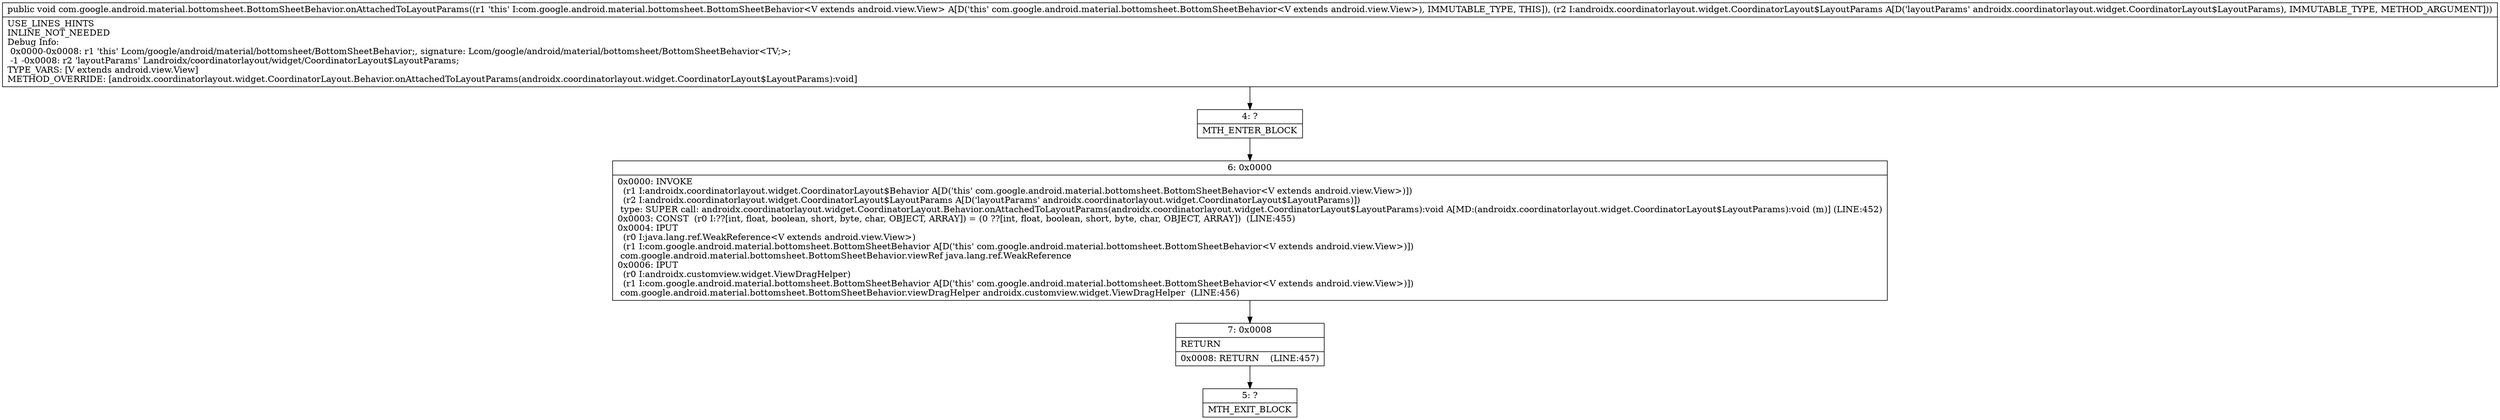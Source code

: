 digraph "CFG forcom.google.android.material.bottomsheet.BottomSheetBehavior.onAttachedToLayoutParams(Landroidx\/coordinatorlayout\/widget\/CoordinatorLayout$LayoutParams;)V" {
Node_4 [shape=record,label="{4\:\ ?|MTH_ENTER_BLOCK\l}"];
Node_6 [shape=record,label="{6\:\ 0x0000|0x0000: INVOKE  \l  (r1 I:androidx.coordinatorlayout.widget.CoordinatorLayout$Behavior A[D('this' com.google.android.material.bottomsheet.BottomSheetBehavior\<V extends android.view.View\>)])\l  (r2 I:androidx.coordinatorlayout.widget.CoordinatorLayout$LayoutParams A[D('layoutParams' androidx.coordinatorlayout.widget.CoordinatorLayout$LayoutParams)])\l type: SUPER call: androidx.coordinatorlayout.widget.CoordinatorLayout.Behavior.onAttachedToLayoutParams(androidx.coordinatorlayout.widget.CoordinatorLayout$LayoutParams):void A[MD:(androidx.coordinatorlayout.widget.CoordinatorLayout$LayoutParams):void (m)] (LINE:452)\l0x0003: CONST  (r0 I:??[int, float, boolean, short, byte, char, OBJECT, ARRAY]) = (0 ??[int, float, boolean, short, byte, char, OBJECT, ARRAY])  (LINE:455)\l0x0004: IPUT  \l  (r0 I:java.lang.ref.WeakReference\<V extends android.view.View\>)\l  (r1 I:com.google.android.material.bottomsheet.BottomSheetBehavior A[D('this' com.google.android.material.bottomsheet.BottomSheetBehavior\<V extends android.view.View\>)])\l com.google.android.material.bottomsheet.BottomSheetBehavior.viewRef java.lang.ref.WeakReference \l0x0006: IPUT  \l  (r0 I:androidx.customview.widget.ViewDragHelper)\l  (r1 I:com.google.android.material.bottomsheet.BottomSheetBehavior A[D('this' com.google.android.material.bottomsheet.BottomSheetBehavior\<V extends android.view.View\>)])\l com.google.android.material.bottomsheet.BottomSheetBehavior.viewDragHelper androidx.customview.widget.ViewDragHelper  (LINE:456)\l}"];
Node_7 [shape=record,label="{7\:\ 0x0008|RETURN\l|0x0008: RETURN    (LINE:457)\l}"];
Node_5 [shape=record,label="{5\:\ ?|MTH_EXIT_BLOCK\l}"];
MethodNode[shape=record,label="{public void com.google.android.material.bottomsheet.BottomSheetBehavior.onAttachedToLayoutParams((r1 'this' I:com.google.android.material.bottomsheet.BottomSheetBehavior\<V extends android.view.View\> A[D('this' com.google.android.material.bottomsheet.BottomSheetBehavior\<V extends android.view.View\>), IMMUTABLE_TYPE, THIS]), (r2 I:androidx.coordinatorlayout.widget.CoordinatorLayout$LayoutParams A[D('layoutParams' androidx.coordinatorlayout.widget.CoordinatorLayout$LayoutParams), IMMUTABLE_TYPE, METHOD_ARGUMENT]))  | USE_LINES_HINTS\lINLINE_NOT_NEEDED\lDebug Info:\l  0x0000\-0x0008: r1 'this' Lcom\/google\/android\/material\/bottomsheet\/BottomSheetBehavior;, signature: Lcom\/google\/android\/material\/bottomsheet\/BottomSheetBehavior\<TV;\>;\l  \-1 \-0x0008: r2 'layoutParams' Landroidx\/coordinatorlayout\/widget\/CoordinatorLayout$LayoutParams;\lTYPE_VARS: [V extends android.view.View]\lMETHOD_OVERRIDE: [androidx.coordinatorlayout.widget.CoordinatorLayout.Behavior.onAttachedToLayoutParams(androidx.coordinatorlayout.widget.CoordinatorLayout$LayoutParams):void]\l}"];
MethodNode -> Node_4;Node_4 -> Node_6;
Node_6 -> Node_7;
Node_7 -> Node_5;
}

